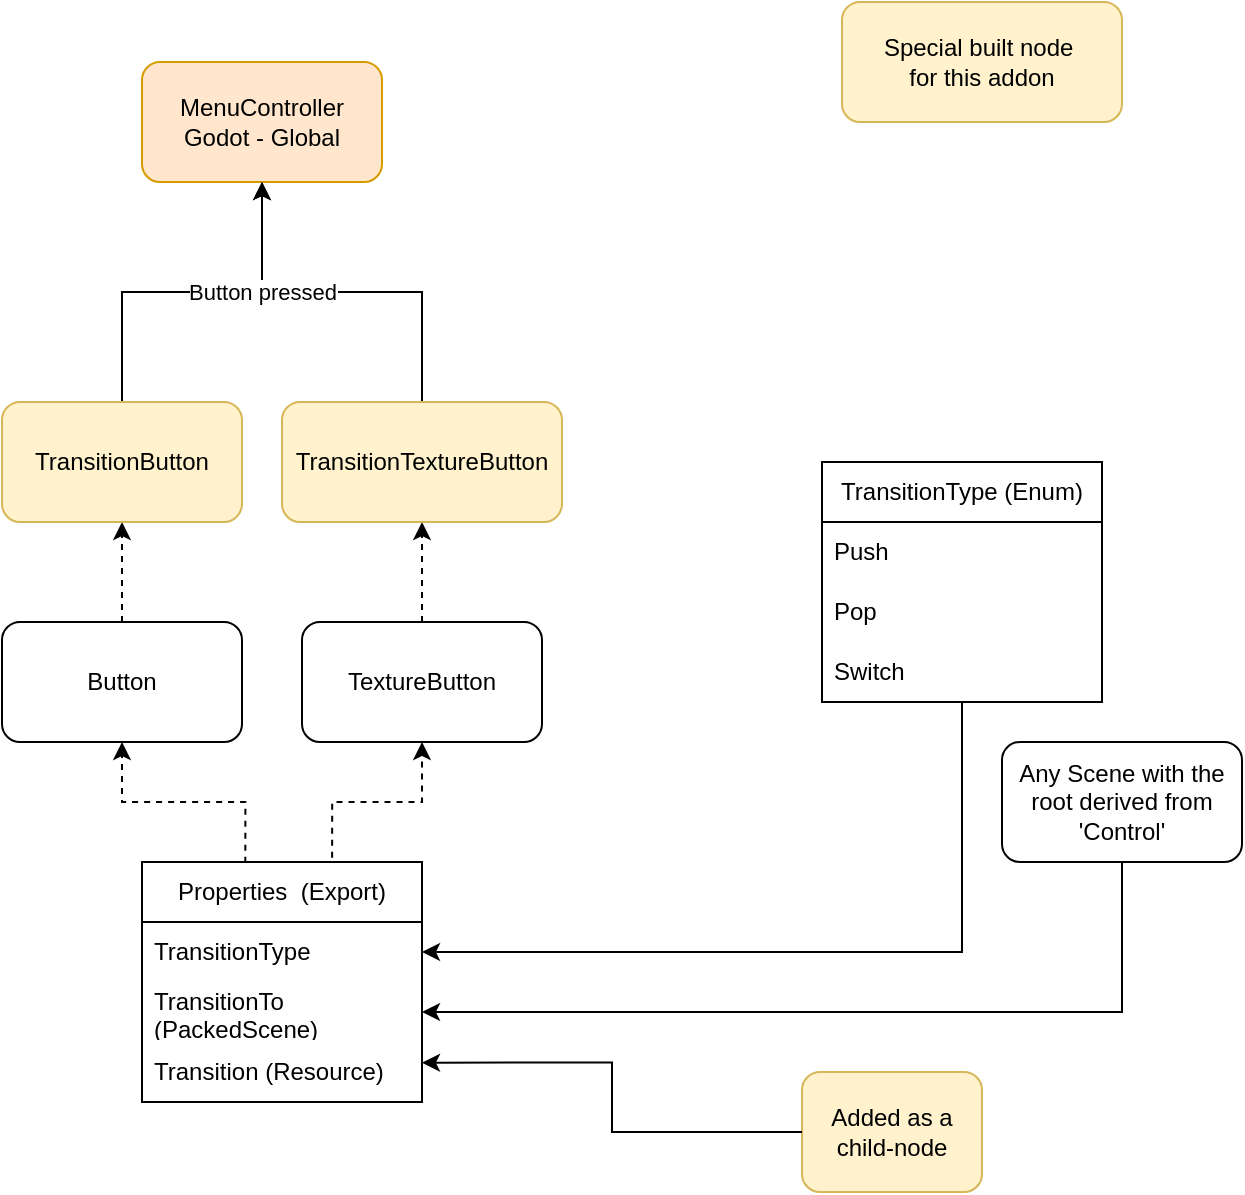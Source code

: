 <mxfile version="24.7.6" pages="5">
  <diagram name="RelationOfNodes" id="iKxuEZNfw2O1NoVfiC6R">
    <mxGraphModel grid="1" page="1" gridSize="10" guides="1" tooltips="1" connect="1" arrows="1" fold="1" pageScale="1" pageWidth="827" pageHeight="1169" math="0" shadow="0">
      <root>
        <mxCell id="0" />
        <mxCell id="1" parent="0" />
        <mxCell id="TVJO6SpJhbvBE_Pmetm3-2" value="&lt;div&gt;MenuController&lt;/div&gt;&lt;div&gt;Godot - Global&lt;br&gt;&lt;/div&gt;" style="rounded=1;whiteSpace=wrap;html=1;fillColor=#ffe6cc;strokeColor=#d79b00;" parent="1" vertex="1">
          <mxGeometry x="250" y="80" width="120" height="60" as="geometry" />
        </mxCell>
        <mxCell id="TVJO6SpJhbvBE_Pmetm3-7" style="edgeStyle=orthogonalEdgeStyle;rounded=0;orthogonalLoop=1;jettySize=auto;html=1;entryX=0.5;entryY=1;entryDx=0;entryDy=0;dashed=1;" parent="1" source="TVJO6SpJhbvBE_Pmetm3-3" target="TVJO6SpJhbvBE_Pmetm3-5" edge="1">
          <mxGeometry relative="1" as="geometry" />
        </mxCell>
        <mxCell id="TVJO6SpJhbvBE_Pmetm3-3" value="&lt;div&gt;Button&lt;/div&gt;" style="rounded=1;whiteSpace=wrap;html=1;" parent="1" vertex="1">
          <mxGeometry x="180" y="360" width="120" height="60" as="geometry" />
        </mxCell>
        <mxCell id="TVJO6SpJhbvBE_Pmetm3-8" style="edgeStyle=orthogonalEdgeStyle;rounded=0;orthogonalLoop=1;jettySize=auto;html=1;dashed=1;" parent="1" source="TVJO6SpJhbvBE_Pmetm3-4" target="TVJO6SpJhbvBE_Pmetm3-6" edge="1">
          <mxGeometry relative="1" as="geometry" />
        </mxCell>
        <mxCell id="TVJO6SpJhbvBE_Pmetm3-4" value="TextureButton" style="rounded=1;whiteSpace=wrap;html=1;" parent="1" vertex="1">
          <mxGeometry x="330" y="360" width="120" height="60" as="geometry" />
        </mxCell>
        <mxCell id="TVJO6SpJhbvBE_Pmetm3-15" style="edgeStyle=orthogonalEdgeStyle;rounded=0;orthogonalLoop=1;jettySize=auto;html=1;entryX=0.5;entryY=1;entryDx=0;entryDy=0;" parent="1" source="TVJO6SpJhbvBE_Pmetm3-5" target="TVJO6SpJhbvBE_Pmetm3-2" edge="1">
          <mxGeometry relative="1" as="geometry" />
        </mxCell>
        <mxCell id="TVJO6SpJhbvBE_Pmetm3-5" value="TransitionButton" style="rounded=1;whiteSpace=wrap;html=1;fillColor=#fff2cc;strokeColor=#d6b656;" parent="1" vertex="1">
          <mxGeometry x="180" y="250" width="120" height="60" as="geometry" />
        </mxCell>
        <mxCell id="TVJO6SpJhbvBE_Pmetm3-16" style="edgeStyle=orthogonalEdgeStyle;rounded=0;orthogonalLoop=1;jettySize=auto;html=1;entryX=0.5;entryY=1;entryDx=0;entryDy=0;" parent="1" source="TVJO6SpJhbvBE_Pmetm3-6" target="TVJO6SpJhbvBE_Pmetm3-2" edge="1">
          <mxGeometry relative="1" as="geometry" />
        </mxCell>
        <mxCell id="TVJO6SpJhbvBE_Pmetm3-17" value="Button pressed" style="edgeLabel;html=1;align=center;verticalAlign=middle;resizable=0;points=[];" parent="TVJO6SpJhbvBE_Pmetm3-16" vertex="1" connectable="0">
          <mxGeometry x="0.044" y="-1" relative="1" as="geometry">
            <mxPoint x="-36" y="1" as="offset" />
          </mxGeometry>
        </mxCell>
        <mxCell id="TVJO6SpJhbvBE_Pmetm3-6" value="TransitionTextureButton" style="rounded=1;whiteSpace=wrap;html=1;fillColor=#fff2cc;strokeColor=#d6b656;" parent="1" vertex="1">
          <mxGeometry x="320" y="250" width="140" height="60" as="geometry" />
        </mxCell>
        <mxCell id="TVJO6SpJhbvBE_Pmetm3-9" value="Properties&amp;nbsp; (Export)" style="swimlane;fontStyle=0;childLayout=stackLayout;horizontal=1;startSize=30;horizontalStack=0;resizeParent=1;resizeParentMax=0;resizeLast=0;collapsible=1;marginBottom=0;whiteSpace=wrap;html=1;" parent="1" vertex="1">
          <mxGeometry x="250" y="480" width="140" height="120" as="geometry" />
        </mxCell>
        <mxCell id="TVJO6SpJhbvBE_Pmetm3-10" value="TransitionType" style="text;strokeColor=none;fillColor=none;align=left;verticalAlign=middle;spacingLeft=4;spacingRight=4;overflow=hidden;points=[[0,0.5],[1,0.5]];portConstraint=eastwest;rotatable=0;whiteSpace=wrap;html=1;" parent="TVJO6SpJhbvBE_Pmetm3-9" vertex="1">
          <mxGeometry y="30" width="140" height="30" as="geometry" />
        </mxCell>
        <mxCell id="TVJO6SpJhbvBE_Pmetm3-11" value="TransitionTo (PackedScene)" style="text;strokeColor=none;fillColor=none;align=left;verticalAlign=middle;spacingLeft=4;spacingRight=4;overflow=hidden;points=[[0,0.5],[1,0.5]];portConstraint=eastwest;rotatable=0;whiteSpace=wrap;html=1;" parent="TVJO6SpJhbvBE_Pmetm3-9" vertex="1">
          <mxGeometry y="60" width="140" height="30" as="geometry" />
        </mxCell>
        <mxCell id="TVJO6SpJhbvBE_Pmetm3-12" value="Transition (Resource)" style="text;strokeColor=none;fillColor=none;align=left;verticalAlign=middle;spacingLeft=4;spacingRight=4;overflow=hidden;points=[[0,0.5],[1,0.5]];portConstraint=eastwest;rotatable=0;whiteSpace=wrap;html=1;" parent="TVJO6SpJhbvBE_Pmetm3-9" vertex="1">
          <mxGeometry y="90" width="140" height="30" as="geometry" />
        </mxCell>
        <mxCell id="TVJO6SpJhbvBE_Pmetm3-13" style="edgeStyle=orthogonalEdgeStyle;rounded=0;orthogonalLoop=1;jettySize=auto;html=1;entryX=0.5;entryY=1;entryDx=0;entryDy=0;dashed=1;exitX=0.369;exitY=0.003;exitDx=0;exitDy=0;exitPerimeter=0;" parent="1" source="TVJO6SpJhbvBE_Pmetm3-9" target="TVJO6SpJhbvBE_Pmetm3-3" edge="1">
          <mxGeometry relative="1" as="geometry">
            <mxPoint x="260" y="450" as="sourcePoint" />
            <mxPoint x="260" y="400" as="targetPoint" />
          </mxGeometry>
        </mxCell>
        <mxCell id="TVJO6SpJhbvBE_Pmetm3-14" style="edgeStyle=orthogonalEdgeStyle;rounded=0;orthogonalLoop=1;jettySize=auto;html=1;entryX=0.5;entryY=1;entryDx=0;entryDy=0;dashed=1;exitX=0.679;exitY=-0.018;exitDx=0;exitDy=0;exitPerimeter=0;" parent="1" source="TVJO6SpJhbvBE_Pmetm3-9" target="TVJO6SpJhbvBE_Pmetm3-4" edge="1">
          <mxGeometry relative="1" as="geometry">
            <mxPoint x="360" y="440" as="sourcePoint" />
            <mxPoint x="360" y="390" as="targetPoint" />
          </mxGeometry>
        </mxCell>
        <mxCell id="TVJO6SpJhbvBE_Pmetm3-22" style="edgeStyle=orthogonalEdgeStyle;rounded=0;orthogonalLoop=1;jettySize=auto;html=1;" parent="1" source="TVJO6SpJhbvBE_Pmetm3-18" target="TVJO6SpJhbvBE_Pmetm3-10" edge="1">
          <mxGeometry relative="1" as="geometry" />
        </mxCell>
        <mxCell id="TVJO6SpJhbvBE_Pmetm3-18" value="TransitionType (Enum)" style="swimlane;fontStyle=0;childLayout=stackLayout;horizontal=1;startSize=30;horizontalStack=0;resizeParent=1;resizeParentMax=0;resizeLast=0;collapsible=1;marginBottom=0;whiteSpace=wrap;html=1;" parent="1" vertex="1">
          <mxGeometry x="590" y="280" width="140" height="120" as="geometry" />
        </mxCell>
        <mxCell id="TVJO6SpJhbvBE_Pmetm3-19" value="&lt;div&gt;Push&lt;/div&gt;" style="text;strokeColor=none;fillColor=none;align=left;verticalAlign=middle;spacingLeft=4;spacingRight=4;overflow=hidden;points=[[0,0.5],[1,0.5]];portConstraint=eastwest;rotatable=0;whiteSpace=wrap;html=1;" parent="TVJO6SpJhbvBE_Pmetm3-18" vertex="1">
          <mxGeometry y="30" width="140" height="30" as="geometry" />
        </mxCell>
        <mxCell id="TVJO6SpJhbvBE_Pmetm3-20" value="Pop" style="text;strokeColor=none;fillColor=none;align=left;verticalAlign=middle;spacingLeft=4;spacingRight=4;overflow=hidden;points=[[0,0.5],[1,0.5]];portConstraint=eastwest;rotatable=0;whiteSpace=wrap;html=1;" parent="TVJO6SpJhbvBE_Pmetm3-18" vertex="1">
          <mxGeometry y="60" width="140" height="30" as="geometry" />
        </mxCell>
        <mxCell id="TVJO6SpJhbvBE_Pmetm3-21" value="Switch" style="text;strokeColor=none;fillColor=none;align=left;verticalAlign=middle;spacingLeft=4;spacingRight=4;overflow=hidden;points=[[0,0.5],[1,0.5]];portConstraint=eastwest;rotatable=0;whiteSpace=wrap;html=1;" parent="TVJO6SpJhbvBE_Pmetm3-18" vertex="1">
          <mxGeometry y="90" width="140" height="30" as="geometry" />
        </mxCell>
        <mxCell id="TVJO6SpJhbvBE_Pmetm3-24" style="edgeStyle=orthogonalEdgeStyle;rounded=0;orthogonalLoop=1;jettySize=auto;html=1;" parent="1" source="TVJO6SpJhbvBE_Pmetm3-23" target="TVJO6SpJhbvBE_Pmetm3-11" edge="1">
          <mxGeometry relative="1" as="geometry" />
        </mxCell>
        <mxCell id="TVJO6SpJhbvBE_Pmetm3-23" value="Any Scene with the root derived from &#39;Control&#39;" style="rounded=1;whiteSpace=wrap;html=1;" parent="1" vertex="1">
          <mxGeometry x="680" y="420" width="120" height="60" as="geometry" />
        </mxCell>
        <mxCell id="TVJO6SpJhbvBE_Pmetm3-25" value="&lt;div&gt;Special built node&amp;nbsp;&lt;/div&gt;&lt;div&gt;for this addon&lt;/div&gt;" style="rounded=1;whiteSpace=wrap;html=1;fillColor=#fff2cc;strokeColor=#d6b656;" parent="1" vertex="1">
          <mxGeometry x="600" y="50" width="140" height="60" as="geometry" />
        </mxCell>
        <mxCell id="m5n6xwrtbQx-6HZyjeRE-1" value="Added as a child-node" style="rounded=1;whiteSpace=wrap;html=1;fillColor=#fff2cc;strokeColor=#d6b656;" vertex="1" parent="1">
          <mxGeometry x="580" y="585" width="90" height="60" as="geometry" />
        </mxCell>
        <mxCell id="m5n6xwrtbQx-6HZyjeRE-2" style="edgeStyle=orthogonalEdgeStyle;rounded=0;orthogonalLoop=1;jettySize=auto;html=1;entryX=1;entryY=0.344;entryDx=0;entryDy=0;entryPerimeter=0;" edge="1" parent="1" source="m5n6xwrtbQx-6HZyjeRE-1" target="TVJO6SpJhbvBE_Pmetm3-12">
          <mxGeometry relative="1" as="geometry" />
        </mxCell>
      </root>
    </mxGraphModel>
  </diagram>
  <diagram name="Flow" id="W1IDKgRX0HpsQwxDYuru">
    <mxGraphModel dx="819" dy="431" grid="1" gridSize="10" guides="1" tooltips="1" connect="1" arrows="1" fold="1" page="1" pageScale="1" pageWidth="827" pageHeight="1169" math="0" shadow="0">
      <root>
        <mxCell id="8_Wzi9dIYf5JuMLY92vr-0" />
        <mxCell id="8_Wzi9dIYf5JuMLY92vr-1" parent="8_Wzi9dIYf5JuMLY92vr-0" />
        <mxCell id="P0LxQzF5MVkVxDQGscoO-4" value="" style="rounded=0;whiteSpace=wrap;html=1;dashed=1;strokeWidth=3;fillColor=#fff2cc;strokeColor=#d6b656;" vertex="1" parent="8_Wzi9dIYf5JuMLY92vr-1">
          <mxGeometry x="400" y="584" width="280" height="46" as="geometry" />
        </mxCell>
        <mxCell id="M5WX9E3il3SHJGs2K32r-5" value="" style="rounded=0;whiteSpace=wrap;html=1;dashed=1;strokeWidth=3;fillColor=#fff2cc;strokeColor=#d6b656;" vertex="1" parent="8_Wzi9dIYf5JuMLY92vr-1">
          <mxGeometry x="400" y="539" width="280" height="46" as="geometry" />
        </mxCell>
        <mxCell id="M5WX9E3il3SHJGs2K32r-6" style="edgeStyle=orthogonalEdgeStyle;rounded=0;orthogonalLoop=1;jettySize=auto;html=1;curved=0;exitX=0.5;exitY=1;exitDx=0;exitDy=0;entryX=0.51;entryY=0.818;entryDx=0;entryDy=0;entryPerimeter=0;" edge="1" source="M5WX9E3il3SHJGs2K32r-8" parent="8_Wzi9dIYf5JuMLY92vr-1">
          <mxGeometry relative="1" as="geometry">
            <mxPoint x="419.024" y="523" as="sourcePoint" />
            <mxPoint x="650" y="565" as="targetPoint" />
            <Array as="points">
              <mxPoint x="649" y="565" />
              <mxPoint x="649" y="565" />
            </Array>
          </mxGeometry>
        </mxCell>
        <mxCell id="M5WX9E3il3SHJGs2K32r-7" value="QueueFree()" style="edgeLabel;html=1;align=center;verticalAlign=middle;resizable=0;points=[];" vertex="1" connectable="0" parent="M5WX9E3il3SHJGs2K32r-6">
          <mxGeometry x="0.143" y="-1" relative="1" as="geometry">
            <mxPoint as="offset" />
          </mxGeometry>
        </mxCell>
        <mxCell id="M5WX9E3il3SHJGs2K32r-8" value="Pop" style="text;html=1;align=left;verticalAlign=middle;whiteSpace=wrap;rounded=0;labelBackgroundColor=none;labelBorderColor=none;textShadow=1;fontSize=16;" vertex="1" parent="8_Wzi9dIYf5JuMLY92vr-1">
          <mxGeometry x="400" y="535" width="50" height="30" as="geometry" />
        </mxCell>
        <mxCell id="M5WX9E3il3SHJGs2K32r-0" value="" style="rounded=0;whiteSpace=wrap;html=1;dashed=1;strokeWidth=3;fillColor=#fff2cc;strokeColor=#d6b656;" vertex="1" parent="8_Wzi9dIYf5JuMLY92vr-1">
          <mxGeometry x="400" y="494" width="280" height="46" as="geometry" />
        </mxCell>
        <mxCell id="8TJlfUQPXleJeoFz5dSI-2" value="" style="rounded=0;whiteSpace=wrap;html=1;dashed=1;strokeWidth=3;fillColor=#fff2cc;strokeColor=#d6b656;" vertex="1" parent="8_Wzi9dIYf5JuMLY92vr-1">
          <mxGeometry x="340" y="250" width="210" height="60" as="geometry" />
        </mxCell>
        <mxCell id="8TJlfUQPXleJeoFz5dSI-3" style="edgeStyle=orthogonalEdgeStyle;rounded=0;orthogonalLoop=1;jettySize=auto;html=1;curved=0;startArrow=block;startFill=1;endArrow=oval;endFill=0;" edge="1" parent="8_Wzi9dIYf5JuMLY92vr-1">
          <mxGeometry relative="1" as="geometry">
            <mxPoint x="418.929" y="263.029" as="sourcePoint" />
            <mxPoint x="532.5" y="263.029" as="targetPoint" />
            <Array as="points">
              <mxPoint x="479" y="263" />
              <mxPoint x="479" y="263" />
            </Array>
          </mxGeometry>
        </mxCell>
        <mxCell id="8TJlfUQPXleJeoFz5dSI-4" value="Get previous Scene" style="edgeLabel;html=1;align=center;verticalAlign=middle;resizable=0;points=[];" vertex="1" connectable="0" parent="8TJlfUQPXleJeoFz5dSI-3">
          <mxGeometry x="0.025" y="-2" relative="1" as="geometry">
            <mxPoint y="1" as="offset" />
          </mxGeometry>
        </mxCell>
        <mxCell id="8TJlfUQPXleJeoFz5dSI-0" value="" style="rounded=0;whiteSpace=wrap;html=1;dashed=1;strokeWidth=3;fillColor=#fff2cc;strokeColor=#d6b656;" vertex="1" parent="8_Wzi9dIYf5JuMLY92vr-1">
          <mxGeometry x="340" y="220" width="210" height="30" as="geometry" />
        </mxCell>
        <mxCell id="8TJlfUQPXleJeoFz5dSI-6" value="Pop" style="text;html=1;align=left;verticalAlign=middle;whiteSpace=wrap;rounded=0;labelBackgroundColor=none;labelBorderColor=none;textShadow=1;fontSize=16;" vertex="1" parent="8_Wzi9dIYf5JuMLY92vr-1">
          <mxGeometry x="340" y="246" width="50" height="30" as="geometry" />
        </mxCell>
        <mxCell id="8_Wzi9dIYf5JuMLY92vr-2" value="Transition" style="shape=umlLifeline;perimeter=lifelinePerimeter;whiteSpace=wrap;html=1;container=1;dropTarget=0;collapsible=0;recursiveResize=0;outlineConnect=0;portConstraint=eastwest;newEdgeStyle={&quot;curved&quot;:0,&quot;rounded&quot;:0};" vertex="1" parent="8_Wzi9dIYf5JuMLY92vr-1">
          <mxGeometry x="210" y="80" width="100" height="410" as="geometry" />
        </mxCell>
        <mxCell id="8_Wzi9dIYf5JuMLY92vr-3" value="" style="html=1;points=[[0,0,0,0,5],[0,1,0,0,-5],[1,0,0,0,5],[1,1,0,0,-5]];perimeter=orthogonalPerimeter;outlineConnect=0;targetShapes=umlLifeline;portConstraint=eastwest;newEdgeStyle={&quot;curved&quot;:0,&quot;rounded&quot;:0};" vertex="1" parent="8_Wzi9dIYf5JuMLY92vr-2">
          <mxGeometry x="44.5" y="308" width="11" height="80" as="geometry" />
        </mxCell>
        <mxCell id="8_Wzi9dIYf5JuMLY92vr-4" style="edgeStyle=orthogonalEdgeStyle;rounded=0;orthogonalLoop=1;jettySize=auto;html=1;curved=0;" edge="1" parent="8_Wzi9dIYf5JuMLY92vr-1" source="8_Wzi9dIYf5JuMLY92vr-6" target="8_Wzi9dIYf5JuMLY92vr-9">
          <mxGeometry relative="1" as="geometry">
            <Array as="points">
              <mxPoint x="160" y="140" />
              <mxPoint x="160" y="140" />
            </Array>
          </mxGeometry>
        </mxCell>
        <mxCell id="8_Wzi9dIYf5JuMLY92vr-5" value="User press" style="edgeLabel;html=1;align=center;verticalAlign=middle;resizable=0;points=[];" vertex="1" connectable="0" parent="8_Wzi9dIYf5JuMLY92vr-4">
          <mxGeometry x="-0.153" y="1" relative="1" as="geometry">
            <mxPoint as="offset" />
          </mxGeometry>
        </mxCell>
        <mxCell id="8_Wzi9dIYf5JuMLY92vr-6" value="" style="shape=umlLifeline;perimeter=lifelinePerimeter;whiteSpace=wrap;html=1;container=1;dropTarget=0;collapsible=0;recursiveResize=0;outlineConnect=0;portConstraint=eastwest;newEdgeStyle={&quot;curved&quot;:0,&quot;rounded&quot;:0};participant=umlActor;" vertex="1" parent="8_Wzi9dIYf5JuMLY92vr-1">
          <mxGeometry x="80" y="70" width="20" height="120" as="geometry" />
        </mxCell>
        <mxCell id="8_Wzi9dIYf5JuMLY92vr-7" style="edgeStyle=orthogonalEdgeStyle;rounded=0;orthogonalLoop=1;jettySize=auto;html=1;curved=0;startArrow=oval;startFill=1;" edge="1" parent="8_Wzi9dIYf5JuMLY92vr-1" source="8_Wzi9dIYf5JuMLY92vr-9" target="8_Wzi9dIYf5JuMLY92vr-14">
          <mxGeometry relative="1" as="geometry">
            <Array as="points">
              <mxPoint x="240" y="160" />
              <mxPoint x="240" y="160" />
            </Array>
          </mxGeometry>
        </mxCell>
        <mxCell id="8_Wzi9dIYf5JuMLY92vr-8" value="TransitionToMenu()" style="edgeLabel;html=1;align=center;verticalAlign=middle;resizable=0;points=[];" vertex="1" connectable="0" parent="8_Wzi9dIYf5JuMLY92vr-7">
          <mxGeometry x="0.031" y="-2" relative="1" as="geometry">
            <mxPoint as="offset" />
          </mxGeometry>
        </mxCell>
        <mxCell id="8_Wzi9dIYf5JuMLY92vr-9" value="Button" style="shape=umlLifeline;perimeter=lifelinePerimeter;whiteSpace=wrap;html=1;container=1;dropTarget=0;collapsible=0;recursiveResize=0;outlineConnect=0;portConstraint=eastwest;newEdgeStyle={&quot;curved&quot;:0,&quot;rounded&quot;:0};" vertex="1" parent="8_Wzi9dIYf5JuMLY92vr-1">
          <mxGeometry x="130" y="70" width="100" height="300" as="geometry" />
        </mxCell>
        <mxCell id="8_Wzi9dIYf5JuMLY92vr-10" style="edgeStyle=orthogonalEdgeStyle;rounded=0;orthogonalLoop=1;jettySize=auto;html=1;curved=0;startArrow=block;startFill=1;endArrow=oval;endFill=0;" edge="1" parent="8_Wzi9dIYf5JuMLY92vr-1">
          <mxGeometry relative="1" as="geometry">
            <mxPoint x="418.929" y="233.029" as="sourcePoint" />
            <mxPoint x="532.5" y="233.029" as="targetPoint" />
            <Array as="points">
              <mxPoint x="479" y="233" />
              <mxPoint x="479" y="233" />
            </Array>
          </mxGeometry>
        </mxCell>
        <mxCell id="8_Wzi9dIYf5JuMLY92vr-11" value="Load/Create Scene" style="edgeLabel;html=1;align=center;verticalAlign=middle;resizable=0;points=[];" vertex="1" connectable="0" parent="8_Wzi9dIYf5JuMLY92vr-10">
          <mxGeometry x="0.025" y="-2" relative="1" as="geometry">
            <mxPoint y="1" as="offset" />
          </mxGeometry>
        </mxCell>
        <mxCell id="8_Wzi9dIYf5JuMLY92vr-12" style="edgeStyle=orthogonalEdgeStyle;rounded=0;orthogonalLoop=1;jettySize=auto;html=1;curved=0;startArrow=classic;startFill=1;endArrow=oval;endFill=0;" edge="1" parent="8_Wzi9dIYf5JuMLY92vr-1">
          <mxGeometry relative="1" as="geometry">
            <mxPoint x="419.024" y="378" as="sourcePoint" />
            <mxPoint x="648.5" y="378" as="targetPoint" />
            <Array as="points">
              <mxPoint x="539" y="378" />
              <mxPoint x="539" y="378" />
            </Array>
          </mxGeometry>
        </mxCell>
        <mxCell id="8_Wzi9dIYf5JuMLY92vr-13" value="Get current active scene" style="edgeLabel;html=1;align=center;verticalAlign=middle;resizable=0;points=[];" vertex="1" connectable="0" parent="8_Wzi9dIYf5JuMLY92vr-12">
          <mxGeometry x="0.169" relative="1" as="geometry">
            <mxPoint as="offset" />
          </mxGeometry>
        </mxCell>
        <mxCell id="8_Wzi9dIYf5JuMLY92vr-14" value="MenuController" style="shape=umlLifeline;perimeter=lifelinePerimeter;whiteSpace=wrap;html=1;container=1;dropTarget=0;collapsible=0;recursiveResize=0;outlineConnect=0;portConstraint=eastwest;newEdgeStyle={&quot;curved&quot;:0,&quot;rounded&quot;:0};" vertex="1" parent="8_Wzi9dIYf5JuMLY92vr-1">
          <mxGeometry x="369" y="70" width="100" height="650" as="geometry" />
        </mxCell>
        <mxCell id="8_Wzi9dIYf5JuMLY92vr-15" value="ToScene" style="shape=umlLifeline;perimeter=lifelinePerimeter;whiteSpace=wrap;html=1;container=1;dropTarget=0;collapsible=0;recursiveResize=0;outlineConnect=0;portConstraint=eastwest;newEdgeStyle={&quot;curved&quot;:0,&quot;rounded&quot;:0};" vertex="1" parent="8_Wzi9dIYf5JuMLY92vr-1">
          <mxGeometry x="483" y="70" width="100" height="600" as="geometry" />
        </mxCell>
        <mxCell id="8_Wzi9dIYf5JuMLY92vr-16" value="FromScene" style="shape=umlLifeline;perimeter=lifelinePerimeter;whiteSpace=wrap;html=1;container=1;dropTarget=0;collapsible=0;recursiveResize=0;outlineConnect=0;portConstraint=eastwest;newEdgeStyle={&quot;curved&quot;:0,&quot;rounded&quot;:0};" vertex="1" parent="8_Wzi9dIYf5JuMLY92vr-1">
          <mxGeometry x="599" y="70" width="100" height="560" as="geometry" />
        </mxCell>
        <mxCell id="8_Wzi9dIYf5JuMLY92vr-17" value="&lt;h1&gt;Flow&lt;/h1&gt;" style="text;html=1;align=center;verticalAlign=middle;whiteSpace=wrap;rounded=0;" vertex="1" parent="8_Wzi9dIYf5JuMLY92vr-1">
          <mxGeometry x="80" y="30" width="490" height="30" as="geometry" />
        </mxCell>
        <mxCell id="8_Wzi9dIYf5JuMLY92vr-18" value="InTransition = true" style="text;html=1;align=center;verticalAlign=middle;resizable=0;points=[];autosize=1;strokeColor=#d79b00;fillColor=#ffe6cc;" vertex="1" parent="8_Wzi9dIYf5JuMLY92vr-1">
          <mxGeometry x="359" y="177" width="120" height="30" as="geometry" />
        </mxCell>
        <mxCell id="8_Wzi9dIYf5JuMLY92vr-19" value="PerformTransition()" style="html=1;verticalAlign=bottom;endArrow=block;curved=0;rounded=0;entryX=0.949;entryY=0.136;entryDx=0;entryDy=0;entryPerimeter=0;" edge="1" parent="8_Wzi9dIYf5JuMLY92vr-1" target="8_Wzi9dIYf5JuMLY92vr-3">
          <mxGeometry relative="1" as="geometry">
            <mxPoint x="418.5" y="398.88" as="sourcePoint" />
          </mxGeometry>
        </mxCell>
        <mxCell id="8_Wzi9dIYf5JuMLY92vr-20" value="return" style="html=1;verticalAlign=bottom;endArrow=open;dashed=1;endSize=8;curved=0;rounded=0;exitX=1.158;exitY=0.932;exitDx=0;exitDy=0;exitPerimeter=0;" edge="1" parent="8_Wzi9dIYf5JuMLY92vr-1" source="8_Wzi9dIYf5JuMLY92vr-3">
          <mxGeometry relative="1" as="geometry">
            <mxPoint x="418.5" y="462.56" as="targetPoint" />
          </mxGeometry>
        </mxCell>
        <mxCell id="8_Wzi9dIYf5JuMLY92vr-21" value="InTransition = false" style="text;html=1;align=center;verticalAlign=middle;resizable=0;points=[];autosize=1;strokeColor=#d79b00;fillColor=#ffe6cc;" vertex="1" parent="8_Wzi9dIYf5JuMLY92vr-1">
          <mxGeometry x="354" y="647" width="130" height="30" as="geometry" />
        </mxCell>
        <mxCell id="8_Wzi9dIYf5JuMLY92vr-22" style="edgeStyle=orthogonalEdgeStyle;rounded=0;orthogonalLoop=1;jettySize=auto;html=1;curved=0;exitX=0.5;exitY=1;exitDx=0;exitDy=0;" edge="1" parent="8_Wzi9dIYf5JuMLY92vr-1" source="M5WX9E3il3SHJGs2K32r-4">
          <mxGeometry relative="1" as="geometry">
            <mxPoint x="419.024" y="478" as="sourcePoint" />
            <mxPoint x="650" y="520" as="targetPoint" />
            <Array as="points">
              <mxPoint x="649" y="520" />
              <mxPoint x="649" y="520" />
            </Array>
          </mxGeometry>
        </mxCell>
        <mxCell id="8_Wzi9dIYf5JuMLY92vr-23" value="RemoveChild" style="edgeLabel;html=1;align=center;verticalAlign=middle;resizable=0;points=[];" vertex="1" connectable="0" parent="8_Wzi9dIYf5JuMLY92vr-22">
          <mxGeometry x="0.143" y="-1" relative="1" as="geometry">
            <mxPoint as="offset" />
          </mxGeometry>
        </mxCell>
        <mxCell id="8TJlfUQPXleJeoFz5dSI-1" value="Push" style="text;html=1;align=left;verticalAlign=middle;whiteSpace=wrap;rounded=0;labelBackgroundColor=none;labelBorderColor=none;textShadow=1;fontSize=16;" vertex="1" parent="8_Wzi9dIYf5JuMLY92vr-1">
          <mxGeometry x="340" y="216" width="50" height="30" as="geometry" />
        </mxCell>
        <mxCell id="8TJlfUQPXleJeoFz5dSI-5" value="AddChild(ToScene)" style="text;html=1;align=center;verticalAlign=middle;resizable=0;points=[];autosize=1;strokeColor=#d79b00;fillColor=#ffe6cc;" vertex="1" parent="8_Wzi9dIYf5JuMLY92vr-1">
          <mxGeometry x="354" y="276" width="130" height="30" as="geometry" />
        </mxCell>
        <mxCell id="M5WX9E3il3SHJGs2K32r-4" value="Push" style="text;html=1;align=left;verticalAlign=middle;whiteSpace=wrap;rounded=0;labelBackgroundColor=none;labelBorderColor=none;textShadow=1;fontSize=16;" vertex="1" parent="8_Wzi9dIYf5JuMLY92vr-1">
          <mxGeometry x="400" y="490" width="50" height="30" as="geometry" />
        </mxCell>
        <mxCell id="P0LxQzF5MVkVxDQGscoO-0" value="" style="rounded=0;whiteSpace=wrap;html=1;dashed=1;strokeWidth=3;fillColor=#fff2cc;strokeColor=#d6b656;" vertex="1" parent="8_Wzi9dIYf5JuMLY92vr-1">
          <mxGeometry x="340" y="310" width="210" height="30" as="geometry" />
        </mxCell>
        <mxCell id="P0LxQzF5MVkVxDQGscoO-1" style="edgeStyle=orthogonalEdgeStyle;rounded=0;orthogonalLoop=1;jettySize=auto;html=1;curved=0;startArrow=block;startFill=1;endArrow=oval;endFill=0;" edge="1" parent="8_Wzi9dIYf5JuMLY92vr-1">
          <mxGeometry relative="1" as="geometry">
            <mxPoint x="418.929" y="323.029" as="sourcePoint" />
            <mxPoint x="532.5" y="323.029" as="targetPoint" />
            <Array as="points">
              <mxPoint x="479" y="323" />
              <mxPoint x="479" y="323" />
            </Array>
          </mxGeometry>
        </mxCell>
        <mxCell id="P0LxQzF5MVkVxDQGscoO-2" value="Load/Create Scene" style="edgeLabel;html=1;align=center;verticalAlign=middle;resizable=0;points=[];" vertex="1" connectable="0" parent="P0LxQzF5MVkVxDQGscoO-1">
          <mxGeometry x="0.025" y="-2" relative="1" as="geometry">
            <mxPoint y="1" as="offset" />
          </mxGeometry>
        </mxCell>
        <mxCell id="P0LxQzF5MVkVxDQGscoO-3" value="Switch" style="text;html=1;align=left;verticalAlign=middle;whiteSpace=wrap;rounded=0;labelBackgroundColor=none;labelBorderColor=none;textShadow=1;fontSize=16;" vertex="1" parent="8_Wzi9dIYf5JuMLY92vr-1">
          <mxGeometry x="340" y="306" width="50" height="30" as="geometry" />
        </mxCell>
        <mxCell id="P0LxQzF5MVkVxDQGscoO-5" style="edgeStyle=orthogonalEdgeStyle;rounded=0;orthogonalLoop=1;jettySize=auto;html=1;curved=0;exitX=0.5;exitY=1;exitDx=0;exitDy=0;entryX=0.51;entryY=0.818;entryDx=0;entryDy=0;entryPerimeter=0;" edge="1" source="P0LxQzF5MVkVxDQGscoO-7" parent="8_Wzi9dIYf5JuMLY92vr-1">
          <mxGeometry relative="1" as="geometry">
            <mxPoint x="419.024" y="568" as="sourcePoint" />
            <mxPoint x="650" y="610" as="targetPoint" />
            <Array as="points">
              <mxPoint x="649" y="610" />
              <mxPoint x="649" y="610" />
            </Array>
          </mxGeometry>
        </mxCell>
        <mxCell id="P0LxQzF5MVkVxDQGscoO-6" value="QueueFree()" style="edgeLabel;html=1;align=center;verticalAlign=middle;resizable=0;points=[];" vertex="1" connectable="0" parent="P0LxQzF5MVkVxDQGscoO-5">
          <mxGeometry x="0.143" y="-1" relative="1" as="geometry">
            <mxPoint as="offset" />
          </mxGeometry>
        </mxCell>
        <mxCell id="P0LxQzF5MVkVxDQGscoO-7" value="Switch" style="text;html=1;align=left;verticalAlign=middle;whiteSpace=wrap;rounded=0;labelBackgroundColor=none;labelBorderColor=none;textShadow=1;fontSize=16;" vertex="1" parent="8_Wzi9dIYf5JuMLY92vr-1">
          <mxGeometry x="400" y="580" width="50" height="30" as="geometry" />
        </mxCell>
      </root>
    </mxGraphModel>
  </diagram>
  <diagram id="CplMbJVwtwVQbg_kabnD" name="TransitionOptions">
    <mxGraphModel grid="1" page="1" gridSize="10" guides="1" tooltips="1" connect="1" arrows="1" fold="1" pageScale="1" pageWidth="827" pageHeight="1169" math="0" shadow="0">
      <root>
        <mxCell id="0" />
        <mxCell id="1" parent="0" />
        <mxCell id="yrKa3n3HxP-yplcQjULw-1" value="&lt;h1&gt;Extra transition options with node-composition&lt;/h1&gt;" style="text;html=1;align=center;verticalAlign=middle;whiteSpace=wrap;rounded=0;" vertex="1" parent="1">
          <mxGeometry x="10" y="28" width="810" height="30" as="geometry" />
        </mxCell>
        <mxCell id="yrKa3n3HxP-yplcQjULw-6" style="edgeStyle=orthogonalEdgeStyle;rounded=0;orthogonalLoop=1;jettySize=auto;html=1;entryX=0;entryY=0.5;entryDx=0;entryDy=0;" edge="1" parent="1" source="yrKa3n3HxP-yplcQjULw-2" target="yrKa3n3HxP-yplcQjULw-3">
          <mxGeometry relative="1" as="geometry" />
        </mxCell>
        <mxCell id="yrKa3n3HxP-yplcQjULw-10" style="edgeStyle=orthogonalEdgeStyle;rounded=0;orthogonalLoop=1;jettySize=auto;html=1;entryX=0;entryY=0.594;entryDx=0;entryDy=0;entryPerimeter=0;" edge="1" parent="1" source="yrKa3n3HxP-yplcQjULw-2" target="yrKa3n3HxP-yplcQjULw-27">
          <mxGeometry relative="1" as="geometry">
            <mxPoint x="190" y="381" as="targetPoint" />
          </mxGeometry>
        </mxCell>
        <mxCell id="yrKa3n3HxP-yplcQjULw-33" style="edgeStyle=orthogonalEdgeStyle;rounded=0;orthogonalLoop=1;jettySize=auto;html=1;entryX=0;entryY=0.5;entryDx=0;entryDy=0;" edge="1" parent="1" source="yrKa3n3HxP-yplcQjULw-2" target="yrKa3n3HxP-yplcQjULw-34">
          <mxGeometry relative="1" as="geometry">
            <mxPoint x="140" y="670" as="targetPoint" />
            <Array as="points">
              <mxPoint x="140" y="645" />
            </Array>
          </mxGeometry>
        </mxCell>
        <mxCell id="yrKa3n3HxP-yplcQjULw-2" value="TransitionButton" style="rounded=1;whiteSpace=wrap;html=1;" vertex="1" parent="1">
          <mxGeometry x="110" y="100" width="120" height="40" as="geometry" />
        </mxCell>
        <mxCell id="yrKa3n3HxP-yplcQjULw-3" value="&lt;div&gt;MoveTransition&lt;/div&gt;" style="rounded=1;whiteSpace=wrap;html=1;" vertex="1" parent="1">
          <mxGeometry x="190" y="160" width="120" height="40" as="geometry" />
        </mxCell>
        <mxCell id="yrKa3n3HxP-yplcQjULw-4" value="FadeTransition" style="rounded=1;whiteSpace=wrap;html=1;" vertex="1" parent="1">
          <mxGeometry x="310" y="160" width="120" height="40" as="geometry" />
        </mxCell>
        <mxCell id="yrKa3n3HxP-yplcQjULw-5" value="&lt;div&gt;InstantTransition&lt;/div&gt;" style="rounded=1;whiteSpace=wrap;html=1;" vertex="1" parent="1">
          <mxGeometry x="430" y="160" width="120" height="40" as="geometry" />
        </mxCell>
        <mxCell id="yrKa3n3HxP-yplcQjULw-20" value="&lt;p style=&quot;margin:0px;margin-top:6px;text-align:center;&quot;&gt;&lt;b&gt;PauseGame&lt;/b&gt;&lt;/p&gt;&lt;hr size=&quot;1&quot; style=&quot;border-style:solid;&quot;&gt;&lt;div&gt;+ TransitionFrom(): &amp;lt;Pause the game&amp;gt;&lt;br&gt;&lt;/div&gt;&lt;div&gt;+ TransitionTo() &amp;lt;UnPause the game&amp;gt;&lt;/div&gt;&lt;div&gt;+ WhenToRun&lt;br&gt;&lt;/div&gt;&lt;p style=&quot;margin:0px;margin-left:8px;&quot;&gt;&lt;/p&gt;" style="align=left;overflow=fill;html=1;dropTarget=0;whiteSpace=wrap;" vertex="1" parent="1">
          <mxGeometry x="200" y="229" width="320" height="101" as="geometry" />
        </mxCell>
        <mxCell id="yrKa3n3HxP-yplcQjULw-21" value="" style="shape=component;jettyWidth=8;jettyHeight=4;" vertex="1" parent="yrKa3n3HxP-yplcQjULw-20">
          <mxGeometry x="1" width="20" height="20" relative="1" as="geometry">
            <mxPoint x="-24" y="4" as="offset" />
          </mxGeometry>
        </mxCell>
        <mxCell id="yrKa3n3HxP-yplcQjULw-24" style="edgeStyle=orthogonalEdgeStyle;rounded=0;orthogonalLoop=1;jettySize=auto;html=1;entryX=1.006;entryY=0.453;entryDx=0;entryDy=0;dashed=1;entryPerimeter=0;" edge="1" parent="1">
          <mxGeometry relative="1" as="geometry">
            <mxPoint x="580" y="280" as="sourcePoint" />
            <mxPoint x="521.92" y="279.753" as="targetPoint" />
            <Array as="points" />
          </mxGeometry>
        </mxCell>
        <mxCell id="yrKa3n3HxP-yplcQjULw-42" style="edgeStyle=orthogonalEdgeStyle;rounded=0;orthogonalLoop=1;jettySize=auto;html=1;entryX=1;entryY=0.5;entryDx=0;entryDy=0;dashed=1;" edge="1" parent="1" source="yrKa3n3HxP-yplcQjULw-22" target="yrKa3n3HxP-yplcQjULw-40">
          <mxGeometry relative="1" as="geometry">
            <Array as="points">
              <mxPoint x="550" y="280" />
              <mxPoint x="550" y="501" />
            </Array>
          </mxGeometry>
        </mxCell>
        <mxCell id="yrKa3n3HxP-yplcQjULw-22" value="&lt;p style=&quot;margin:0px;margin-top:6px;text-align:center;&quot;&gt;&lt;b&gt;TransitionOptions&lt;/b&gt;&lt;/p&gt;&lt;hr size=&quot;1&quot; style=&quot;border-style:solid;&quot;&gt;&lt;p style=&quot;margin:0px;margin-left:8px;&quot;&gt;+ TransitionFrom()&lt;/p&gt;&lt;p style=&quot;margin:0px;margin-left:8px;&quot;&gt;+ TransitionTo()&lt;/p&gt;&lt;p style=&quot;margin:0px;margin-left:8px;&quot;&gt;+ WhenToRun&lt;br&gt;&lt;/p&gt;" style="align=left;overflow=fill;html=1;dropTarget=0;whiteSpace=wrap;" vertex="1" parent="1">
          <mxGeometry x="580" y="230" width="180" height="90" as="geometry" />
        </mxCell>
        <mxCell id="yrKa3n3HxP-yplcQjULw-23" value="" style="shape=component;jettyWidth=8;jettyHeight=4;" vertex="1" parent="yrKa3n3HxP-yplcQjULw-22">
          <mxGeometry x="1" width="20" height="20" relative="1" as="geometry">
            <mxPoint x="-24" y="4" as="offset" />
          </mxGeometry>
        </mxCell>
        <mxCell id="yrKa3n3HxP-yplcQjULw-27" value="&lt;p style=&quot;margin:0px;margin-top:6px;text-align:center;&quot;&gt;&lt;b&gt;QuitGame&lt;/b&gt;&lt;/p&gt;&lt;hr size=&quot;1&quot; style=&quot;border-style:solid;&quot;&gt;&lt;div&gt;+ TransitionFrom(): &amp;lt;Quit the game&amp;gt;&lt;br&gt;&lt;/div&gt;&lt;div&gt;+ TransitionTo() &amp;lt;not used&amp;gt;&lt;br&gt;&lt;/div&gt;&lt;div&gt;+ WhenToRun &amp;lt;Only after FromPageDone&amp;gt;&lt;br&gt;&lt;/div&gt;&lt;p style=&quot;margin:0px;margin-left:8px;&quot;&gt;&lt;/p&gt;" style="align=left;overflow=fill;html=1;dropTarget=0;whiteSpace=wrap;" vertex="1" parent="1">
          <mxGeometry x="200" y="340" width="320" height="101" as="geometry" />
        </mxCell>
        <mxCell id="yrKa3n3HxP-yplcQjULw-28" value="" style="shape=component;jettyWidth=8;jettyHeight=4;" vertex="1" parent="yrKa3n3HxP-yplcQjULw-27">
          <mxGeometry x="1" width="20" height="20" relative="1" as="geometry">
            <mxPoint x="-24" y="4" as="offset" />
          </mxGeometry>
        </mxCell>
        <mxCell id="yrKa3n3HxP-yplcQjULw-29" style="edgeStyle=orthogonalEdgeStyle;rounded=0;orthogonalLoop=1;jettySize=auto;html=1;entryX=0;entryY=0.604;entryDx=0;entryDy=0;entryPerimeter=0;" edge="1" parent="1" source="yrKa3n3HxP-yplcQjULw-2" target="yrKa3n3HxP-yplcQjULw-20">
          <mxGeometry relative="1" as="geometry" />
        </mxCell>
        <mxCell id="yrKa3n3HxP-yplcQjULw-34" value="Disable transition of FromMenu" style="html=1;dropTarget=0;whiteSpace=wrap;" vertex="1" parent="1">
          <mxGeometry x="200" y="630" width="320" height="30" as="geometry" />
        </mxCell>
        <mxCell id="yrKa3n3HxP-yplcQjULw-35" value="" style="shape=module;jettyWidth=8;jettyHeight=4;" vertex="1" parent="yrKa3n3HxP-yplcQjULw-34">
          <mxGeometry x="1" width="20" height="20" relative="1" as="geometry">
            <mxPoint x="-27" y="7" as="offset" />
          </mxGeometry>
        </mxCell>
        <mxCell id="yrKa3n3HxP-yplcQjULw-38" style="edgeStyle=orthogonalEdgeStyle;rounded=0;orthogonalLoop=1;jettySize=auto;html=1;entryX=1;entryY=0.5;entryDx=0;entryDy=0;dashed=1;" edge="1" parent="1" source="yrKa3n3HxP-yplcQjULw-36" target="yrKa3n3HxP-yplcQjULw-34">
          <mxGeometry relative="1" as="geometry" />
        </mxCell>
        <mxCell id="yrKa3n3HxP-yplcQjULw-36" value="&lt;p style=&quot;margin:0px;margin-top:6px;text-align:center;&quot;&gt;&lt;b&gt;DisableOption&lt;/b&gt;&lt;/p&gt;&lt;hr size=&quot;1&quot; style=&quot;border-style:solid;&quot;&gt;" style="align=left;overflow=fill;html=1;dropTarget=0;whiteSpace=wrap;" vertex="1" parent="1">
          <mxGeometry x="570" y="620" width="180" height="50" as="geometry" />
        </mxCell>
        <mxCell id="yrKa3n3HxP-yplcQjULw-37" value="" style="shape=component;jettyWidth=8;jettyHeight=4;" vertex="1" parent="yrKa3n3HxP-yplcQjULw-36">
          <mxGeometry x="1" width="20" height="20" relative="1" as="geometry">
            <mxPoint x="-24" y="4" as="offset" />
          </mxGeometry>
        </mxCell>
        <mxCell id="yrKa3n3HxP-yplcQjULw-39" style="edgeStyle=orthogonalEdgeStyle;rounded=0;orthogonalLoop=1;jettySize=auto;html=1;entryX=1;entryY=0.5;entryDx=0;entryDy=0;dashed=1;exitX=0;exitY=0.556;exitDx=0;exitDy=0;exitPerimeter=0;" edge="1" parent="1" source="yrKa3n3HxP-yplcQjULw-22" target="yrKa3n3HxP-yplcQjULw-27">
          <mxGeometry relative="1" as="geometry">
            <mxPoint x="590" y="285" as="sourcePoint" />
            <mxPoint x="532" y="285" as="targetPoint" />
            <Array as="points">
              <mxPoint x="550" y="280" />
              <mxPoint x="550" y="391" />
            </Array>
          </mxGeometry>
        </mxCell>
        <mxCell id="yrKa3n3HxP-yplcQjULw-40" value="&lt;p style=&quot;margin:0px;margin-top:6px;text-align:center;&quot;&gt;&lt;b&gt;CoverScreen&lt;/b&gt;&lt;/p&gt;&lt;hr size=&quot;1&quot; style=&quot;border-style:solid;&quot;&gt;&lt;div&gt;+ TransitionFrom(): &amp;lt;Fade in a semitransparent plane&amp;gt;&lt;br&gt;&lt;/div&gt;&lt;div&gt;+ TransitionTo() &amp;lt;Fade out a semitransparent plane&amp;gt;&lt;br&gt;&lt;/div&gt;&lt;div&gt;+ WhenToRun&lt;br&gt;&lt;/div&gt;&lt;p style=&quot;margin:0px;margin-left:8px;&quot;&gt;&lt;/p&gt;" style="align=left;overflow=fill;html=1;dropTarget=0;whiteSpace=wrap;" vertex="1" parent="1">
          <mxGeometry x="200" y="450" width="320" height="101" as="geometry" />
        </mxCell>
        <mxCell id="yrKa3n3HxP-yplcQjULw-41" value="" style="shape=component;jettyWidth=8;jettyHeight=4;" vertex="1" parent="yrKa3n3HxP-yplcQjULw-40">
          <mxGeometry x="1" width="20" height="20" relative="1" as="geometry">
            <mxPoint x="-24" y="4" as="offset" />
          </mxGeometry>
        </mxCell>
        <mxCell id="yrKa3n3HxP-yplcQjULw-43" style="edgeStyle=orthogonalEdgeStyle;rounded=0;orthogonalLoop=1;jettySize=auto;html=1;entryX=0;entryY=0.594;entryDx=0;entryDy=0;entryPerimeter=0;" edge="1" parent="1" source="yrKa3n3HxP-yplcQjULw-2" target="yrKa3n3HxP-yplcQjULw-40">
          <mxGeometry relative="1" as="geometry" />
        </mxCell>
      </root>
    </mxGraphModel>
  </diagram>
  <diagram id="H6VCM9rkzvEjiYDD5jLO" name="TransitionOptionFlow">
    <mxGraphModel grid="1" page="1" gridSize="10" guides="1" tooltips="1" connect="1" arrows="1" fold="1" pageScale="1" pageWidth="827" pageHeight="1169" math="0" shadow="0">
      <root>
        <mxCell id="0" />
        <mxCell id="1" parent="0" />
        <mxCell id="CPVKuuxMwk3hCAHTmc0U-1" value="&lt;div align=&quot;left&quot;&gt;&lt;b&gt;Game&lt;/b&gt;&lt;/div&gt;" style="rounded=0;whiteSpace=wrap;html=1;fillColor=#dae8fc;strokeColor=#6c8ebf;align=left;labelPosition=center;verticalLabelPosition=middle;verticalAlign=middle;horizontal=1;" vertex="1" parent="1">
          <mxGeometry x="130" y="70" width="240" height="160" as="geometry" />
        </mxCell>
        <mxCell id="CPVKuuxMwk3hCAHTmc0U-4" value="&lt;div align=&quot;left&quot;&gt;&lt;b&gt;FromMenu&lt;/b&gt;&lt;/div&gt;&lt;div&gt;(HUD)&lt;br&gt;&lt;/div&gt;" style="rounded=1;whiteSpace=wrap;html=1;align=left;fillColor=#d5e8d4;strokeColor=#82b366;" vertex="1" parent="1">
          <mxGeometry x="180" y="110" width="240" height="180" as="geometry" />
        </mxCell>
        <mxCell id="CPVKuuxMwk3hCAHTmc0U-5" value="&lt;div&gt;&lt;b&gt;TransitionOption&lt;br&gt;&lt;/b&gt;&lt;/div&gt;&lt;div&gt;(CoverScreen)&lt;/div&gt;" style="rounded=1;whiteSpace=wrap;html=1;align=left;fillColor=#647687;strokeColor=#314354;fontColor=#ffffff;" vertex="1" parent="1">
          <mxGeometry x="250" y="150" width="240" height="180" as="geometry" />
        </mxCell>
        <mxCell id="CPVKuuxMwk3hCAHTmc0U-6" value="&lt;div&gt;&lt;b&gt;ToMenu&lt;/b&gt;&lt;/div&gt;&lt;div&gt;(Pause Menu)&lt;b&gt;&lt;br&gt;&lt;/b&gt;&lt;/div&gt;" style="rounded=1;whiteSpace=wrap;html=1;align=left;fillColor=#d5e8d4;strokeColor=#82b366;" vertex="1" parent="1">
          <mxGeometry x="360" y="184" width="240" height="180" as="geometry" />
        </mxCell>
        <mxCell id="CPVKuuxMwk3hCAHTmc0U-8" style="edgeStyle=orthogonalEdgeStyle;rounded=0;orthogonalLoop=1;jettySize=auto;html=1;entryX=-0.007;entryY=0.231;entryDx=0;entryDy=0;entryPerimeter=0;" edge="1" parent="1" source="CPVKuuxMwk3hCAHTmc0U-7" target="CPVKuuxMwk3hCAHTmc0U-9">
          <mxGeometry relative="1" as="geometry">
            <mxPoint x="230" y="470" as="targetPoint" />
          </mxGeometry>
        </mxCell>
        <mxCell id="CPVKuuxMwk3hCAHTmc0U-10" value="&lt;div&gt;TransitionTo&lt;/div&gt;&lt;div&gt;(Push)&lt;/div&gt;" style="edgeLabel;html=1;align=center;verticalAlign=middle;resizable=0;points=[];" vertex="1" connectable="0" parent="CPVKuuxMwk3hCAHTmc0U-8">
          <mxGeometry x="0.006" y="-1" relative="1" as="geometry">
            <mxPoint as="offset" />
          </mxGeometry>
        </mxCell>
        <mxCell id="CPVKuuxMwk3hCAHTmc0U-7" value="&lt;div align=&quot;left&quot;&gt;&lt;b&gt;FromMenu&lt;/b&gt;&lt;/div&gt;&lt;div&gt;(HUD)&lt;br&gt;&lt;/div&gt;" style="rounded=1;whiteSpace=wrap;html=1;align=left;fillColor=#d5e8d4;strokeColor=#82b366;" vertex="1" parent="1">
          <mxGeometry x="60" y="420" width="100" height="70" as="geometry" />
        </mxCell>
        <mxCell id="CPVKuuxMwk3hCAHTmc0U-16" style="edgeStyle=orthogonalEdgeStyle;rounded=0;orthogonalLoop=1;jettySize=auto;html=1;entryX=0;entryY=0.5;entryDx=0;entryDy=0;exitX=1.015;exitY=0.313;exitDx=0;exitDy=0;exitPerimeter=0;" edge="1" parent="1" source="SrEQ-w8Tzjgz04323CKw-15" target="CPVKuuxMwk3hCAHTmc0U-15">
          <mxGeometry relative="1" as="geometry">
            <mxPoint x="390" y="930" as="sourcePoint" />
            <Array as="points">
              <mxPoint x="440" y="879" />
              <mxPoint x="440" y="930" />
            </Array>
          </mxGeometry>
        </mxCell>
        <mxCell id="CPVKuuxMwk3hCAHTmc0U-17" value="TransitionFrom" style="edgeLabel;html=1;align=center;verticalAlign=middle;resizable=0;points=[];" vertex="1" connectable="0" parent="CPVKuuxMwk3hCAHTmc0U-16">
          <mxGeometry x="0.162" y="-2" relative="1" as="geometry">
            <mxPoint x="2" y="-23" as="offset" />
          </mxGeometry>
        </mxCell>
        <mxCell id="CPVKuuxMwk3hCAHTmc0U-9" value="MenuController" style="rounded=1;whiteSpace=wrap;html=1;" vertex="1" parent="1">
          <mxGeometry x="260" y="425" width="120" height="125" as="geometry" />
        </mxCell>
        <mxCell id="CPVKuuxMwk3hCAHTmc0U-11" value="" style="endArrow=classic;html=1;rounded=0;entryX=0.792;entryY=0.111;entryDx=0;entryDy=0;entryPerimeter=0;" edge="1" parent="1" target="CPVKuuxMwk3hCAHTmc0U-5">
          <mxGeometry width="50" height="50" relative="1" as="geometry">
            <mxPoint x="590" y="120" as="sourcePoint" />
            <mxPoint x="620" y="110" as="targetPoint" />
          </mxGeometry>
        </mxCell>
        <mxCell id="CPVKuuxMwk3hCAHTmc0U-12" value="One or more" style="text;html=1;align=center;verticalAlign=middle;whiteSpace=wrap;rounded=0;" vertex="1" parent="1">
          <mxGeometry x="580" y="100" width="90" height="30" as="geometry" />
        </mxCell>
        <mxCell id="CPVKuuxMwk3hCAHTmc0U-13" value="&lt;b&gt;Send&lt;/b&gt;: TransitionButton and TransitionToPath" style="text;html=1;align=center;verticalAlign=middle;whiteSpace=wrap;rounded=0;" vertex="1" parent="1">
          <mxGeometry x="180" y="364" width="150" height="30" as="geometry" />
        </mxCell>
        <mxCell id="CPVKuuxMwk3hCAHTmc0U-14" value="" style="endArrow=classic;html=1;rounded=0;exitX=0.5;exitY=1;exitDx=0;exitDy=0;dashed=1;" edge="1" parent="1" source="CPVKuuxMwk3hCAHTmc0U-13">
          <mxGeometry width="50" height="50" relative="1" as="geometry">
            <mxPoint x="200" y="460" as="sourcePoint" />
            <mxPoint x="220" y="440" as="targetPoint" />
          </mxGeometry>
        </mxCell>
        <mxCell id="CPVKuuxMwk3hCAHTmc0U-15" value="" style="rounded=1;whiteSpace=wrap;html=1;align=left;fillColor=#647687;strokeColor=#314354;fontColor=#ffffff;glass=0;opacity=20;" vertex="1" parent="1">
          <mxGeometry x="500" y="900" width="110" height="60" as="geometry" />
        </mxCell>
        <mxCell id="SrEQ-w8Tzjgz04323CKw-1" value="&lt;div&gt;&lt;b&gt;ToMenu&lt;/b&gt;&lt;/div&gt;&lt;div&gt;(Pause Menu)&lt;b&gt;&lt;br&gt;&lt;/b&gt;&lt;/div&gt;" style="rounded=1;whiteSpace=wrap;html=1;align=left;fillColor=#d5e8d4;strokeColor=#82b366;" vertex="1" parent="1">
          <mxGeometry x="490" y="500" width="110" height="50" as="geometry" />
        </mxCell>
        <mxCell id="SrEQ-w8Tzjgz04323CKw-2" style="edgeStyle=orthogonalEdgeStyle;rounded=0;orthogonalLoop=1;jettySize=auto;html=1;entryX=0.017;entryY=0.66;entryDx=0;entryDy=0;entryPerimeter=0;" edge="1" parent="1" source="CPVKuuxMwk3hCAHTmc0U-9" target="SrEQ-w8Tzjgz04323CKw-1">
          <mxGeometry relative="1" as="geometry">
            <Array as="points">
              <mxPoint x="410" y="533" />
              <mxPoint x="410" y="533" />
            </Array>
          </mxGeometry>
        </mxCell>
        <mxCell id="SrEQ-w8Tzjgz04323CKw-3" value="Transition" style="edgeLabel;html=1;align=center;verticalAlign=middle;resizable=0;points=[];" vertex="1" connectable="0" parent="SrEQ-w8Tzjgz04323CKw-2">
          <mxGeometry x="0.125" relative="1" as="geometry">
            <mxPoint as="offset" />
          </mxGeometry>
        </mxCell>
        <mxCell id="SrEQ-w8Tzjgz04323CKw-4" value="&lt;div&gt;&lt;b&gt;TransitionOption&lt;br&gt;&lt;/b&gt;&lt;/div&gt;&lt;div&gt;(CoverScreen)&lt;/div&gt;" style="rounded=1;whiteSpace=wrap;html=1;align=left;fillColor=#647687;strokeColor=#314354;fontColor=#ffffff;glass=0;opacity=20;" vertex="1" parent="1">
          <mxGeometry x="510" y="905" width="110" height="60" as="geometry" />
        </mxCell>
        <mxCell id="SrEQ-w8Tzjgz04323CKw-9" style="rounded=0;orthogonalLoop=1;jettySize=auto;html=1;entryX=0.25;entryY=1;entryDx=0;entryDy=0;dashed=1;fillColor=#fa6800;strokeColor=#C73500;strokeWidth=3;" edge="1" parent="1" source="SrEQ-w8Tzjgz04323CKw-5" target="SrEQ-w8Tzjgz04323CKw-1">
          <mxGeometry relative="1" as="geometry" />
        </mxCell>
        <mxCell id="SrEQ-w8Tzjgz04323CKw-5" value="StackMenu" style="swimlane;fontStyle=0;childLayout=stackLayout;horizontal=1;startSize=30;horizontalStack=0;resizeParent=1;resizeParentMax=0;resizeLast=0;collapsible=1;marginBottom=0;whiteSpace=wrap;html=1;" vertex="1" parent="1">
          <mxGeometry x="480" y="620" width="180" height="90" as="geometry" />
        </mxCell>
        <mxCell id="SrEQ-w8Tzjgz04323CKw-6" value="ToMenu, null" style="text;strokeColor=none;fillColor=none;align=left;verticalAlign=middle;spacingLeft=4;spacingRight=4;overflow=hidden;points=[[0,0.5],[1,0.5]];portConstraint=eastwest;rotatable=0;whiteSpace=wrap;html=1;" vertex="1" parent="SrEQ-w8Tzjgz04323CKw-5">
          <mxGeometry y="30" width="180" height="30" as="geometry" />
        </mxCell>
        <mxCell id="SrEQ-w8Tzjgz04323CKw-7" value="FromMenu, [[TransitionButton]]" style="text;strokeColor=none;fillColor=none;align=left;verticalAlign=middle;spacingLeft=4;spacingRight=4;overflow=hidden;points=[[0,0.5],[1,0.5]];portConstraint=eastwest;rotatable=0;whiteSpace=wrap;html=1;" vertex="1" parent="SrEQ-w8Tzjgz04323CKw-5">
          <mxGeometry y="60" width="180" height="30" as="geometry" />
        </mxCell>
        <mxCell id="SrEQ-w8Tzjgz04323CKw-10" style="rounded=0;orthogonalLoop=1;jettySize=auto;html=1;dashed=1;fillColor=#fa6800;strokeColor=#C73500;strokeWidth=3;" edge="1" parent="1" source="SrEQ-w8Tzjgz04323CKw-11" target="CPVKuuxMwk3hCAHTmc0U-7">
          <mxGeometry relative="1" as="geometry">
            <mxPoint x="48" y="520" as="targetPoint" />
          </mxGeometry>
        </mxCell>
        <mxCell id="SrEQ-w8Tzjgz04323CKw-11" value="StackMenu" style="swimlane;fontStyle=0;childLayout=stackLayout;horizontal=1;startSize=30;horizontalStack=0;resizeParent=1;resizeParentMax=0;resizeLast=0;collapsible=1;marginBottom=0;whiteSpace=wrap;html=1;" vertex="1" parent="1">
          <mxGeometry x="15" y="300" width="180" height="60" as="geometry" />
        </mxCell>
        <mxCell id="SrEQ-w8Tzjgz04323CKw-13" value="FromMenu, null" style="text;strokeColor=none;fillColor=none;align=left;verticalAlign=middle;spacingLeft=4;spacingRight=4;overflow=hidden;points=[[0,0.5],[1,0.5]];portConstraint=eastwest;rotatable=0;whiteSpace=wrap;html=1;" vertex="1" parent="SrEQ-w8Tzjgz04323CKw-11">
          <mxGeometry y="30" width="180" height="30" as="geometry" />
        </mxCell>
        <mxCell id="SrEQ-w8Tzjgz04323CKw-14" value="&lt;div&gt;&lt;b&gt;ToMenu&lt;/b&gt;&lt;/div&gt;&lt;div&gt;(Pause Menu)&lt;b&gt;&lt;br&gt;&lt;/b&gt;&lt;/div&gt;" style="rounded=1;whiteSpace=wrap;html=1;align=left;fillColor=#d5e8d4;strokeColor=#82b366;" vertex="1" parent="1">
          <mxGeometry x="500" y="840" width="110" height="50" as="geometry" />
        </mxCell>
        <mxCell id="SrEQ-w8Tzjgz04323CKw-15" value="MenuController" style="rounded=1;whiteSpace=wrap;html=1;" vertex="1" parent="1">
          <mxGeometry x="280" y="840" width="120" height="125" as="geometry" />
        </mxCell>
        <mxCell id="SrEQ-w8Tzjgz04323CKw-16" style="rounded=0;orthogonalLoop=1;jettySize=auto;html=1;entryX=0.456;entryY=0.02;entryDx=0;entryDy=0;dashed=1;fillColor=#fa6800;strokeColor=#C73500;strokeWidth=3;entryPerimeter=0;exitX=0.437;exitY=1.119;exitDx=0;exitDy=0;exitPerimeter=0;" edge="1" parent="1" source="SrEQ-w8Tzjgz04323CKw-7" target="SrEQ-w8Tzjgz04323CKw-14">
          <mxGeometry relative="1" as="geometry">
            <mxPoint x="559" y="630" as="sourcePoint" />
            <mxPoint x="528" y="560" as="targetPoint" />
          </mxGeometry>
        </mxCell>
        <mxCell id="SrEQ-w8Tzjgz04323CKw-17" style="edgeStyle=orthogonalEdgeStyle;rounded=0;orthogonalLoop=1;jettySize=auto;html=1;entryX=1.004;entryY=0.205;entryDx=0;entryDy=0;entryPerimeter=0;" edge="1" parent="1" source="SrEQ-w8Tzjgz04323CKw-14" target="SrEQ-w8Tzjgz04323CKw-15">
          <mxGeometry relative="1" as="geometry" />
        </mxCell>
        <mxCell id="SrEQ-w8Tzjgz04323CKw-18" value="TransitionTo (Pop)" style="edgeLabel;html=1;align=center;verticalAlign=middle;resizable=0;points=[];" vertex="1" connectable="0" parent="SrEQ-w8Tzjgz04323CKw-17">
          <mxGeometry x="-0.129" y="-2" relative="1" as="geometry">
            <mxPoint as="offset" />
          </mxGeometry>
        </mxCell>
        <mxCell id="SrEQ-w8Tzjgz04323CKw-19" style="rounded=0;orthogonalLoop=1;jettySize=auto;html=1;dashed=1;fillColor=#fa6800;strokeColor=#C73500;strokeWidth=3;startArrow=classic;startFill=1;endArrow=none;endFill=0;" edge="1" parent="1" source="SrEQ-w8Tzjgz04323CKw-20">
          <mxGeometry relative="1" as="geometry">
            <mxPoint x="318" y="500" as="targetPoint" />
          </mxGeometry>
        </mxCell>
        <mxCell id="SrEQ-w8Tzjgz04323CKw-22" value="Add received transitionButton" style="edgeLabel;html=1;align=center;verticalAlign=middle;resizable=0;points=[];" vertex="1" connectable="0" parent="SrEQ-w8Tzjgz04323CKw-19">
          <mxGeometry x="-0.279" y="2" relative="1" as="geometry">
            <mxPoint as="offset" />
          </mxGeometry>
        </mxCell>
        <mxCell id="SrEQ-w8Tzjgz04323CKw-20" value="StackMenu" style="swimlane;fontStyle=0;childLayout=stackLayout;horizontal=1;startSize=30;horizontalStack=0;resizeParent=1;resizeParentMax=0;resizeLast=0;collapsible=1;marginBottom=0;whiteSpace=wrap;html=1;" vertex="1" parent="1">
          <mxGeometry x="220" y="600" width="180" height="60" as="geometry" />
        </mxCell>
        <mxCell id="SrEQ-w8Tzjgz04323CKw-21" value="FromMenu, [[TransitionButton]]" style="text;strokeColor=none;fillColor=none;align=left;verticalAlign=middle;spacingLeft=4;spacingRight=4;overflow=hidden;points=[[0,0.5],[1,0.5]];portConstraint=eastwest;rotatable=0;whiteSpace=wrap;html=1;" vertex="1" parent="SrEQ-w8Tzjgz04323CKw-20">
          <mxGeometry y="30" width="180" height="30" as="geometry" />
        </mxCell>
        <mxCell id="SrEQ-w8Tzjgz04323CKw-23" value="StackMenu" style="swimlane;fontStyle=0;childLayout=stackLayout;horizontal=1;startSize=30;horizontalStack=0;resizeParent=1;resizeParentMax=0;resizeLast=0;collapsible=1;marginBottom=0;whiteSpace=wrap;html=1;" vertex="1" parent="1">
          <mxGeometry x="240" y="690" width="180" height="90" as="geometry" />
        </mxCell>
        <mxCell id="SrEQ-w8Tzjgz04323CKw-24" value="ToMenu, [[TransitionButton]]" style="text;strokeColor=none;fillColor=none;align=left;verticalAlign=middle;spacingLeft=4;spacingRight=4;overflow=hidden;points=[[0,0.5],[1,0.5]];portConstraint=eastwest;rotatable=0;whiteSpace=wrap;html=1;" vertex="1" parent="SrEQ-w8Tzjgz04323CKw-23">
          <mxGeometry y="30" width="180" height="30" as="geometry" />
        </mxCell>
        <mxCell id="SrEQ-w8Tzjgz04323CKw-25" value="FromMenu, [[TransitionButton]]" style="text;strokeColor=none;fillColor=none;align=left;verticalAlign=middle;spacingLeft=4;spacingRight=4;overflow=hidden;points=[[0,0.5],[1,0.5]];portConstraint=eastwest;rotatable=0;whiteSpace=wrap;html=1;" vertex="1" parent="SrEQ-w8Tzjgz04323CKw-23">
          <mxGeometry y="60" width="180" height="30" as="geometry" />
        </mxCell>
        <mxCell id="SrEQ-w8Tzjgz04323CKw-26" style="rounded=0;orthogonalLoop=1;jettySize=auto;html=1;entryX=0.5;entryY=0.32;entryDx=0;entryDy=0;dashed=1;fillColor=#fa6800;strokeColor=#C73500;strokeWidth=3;entryPerimeter=0;exitX=0.437;exitY=1.119;exitDx=0;exitDy=0;exitPerimeter=0;startArrow=classic;startFill=1;endArrow=none;endFill=0;" edge="1" parent="1" source="SrEQ-w8Tzjgz04323CKw-25" target="SrEQ-w8Tzjgz04323CKw-15">
          <mxGeometry relative="1" as="geometry">
            <mxPoint x="319" y="700" as="sourcePoint" />
            <mxPoint x="310" y="831" as="targetPoint" />
          </mxGeometry>
        </mxCell>
        <mxCell id="SrEQ-w8Tzjgz04323CKw-28" value="Add received transitionButton" style="edgeLabel;html=1;align=center;verticalAlign=middle;resizable=0;points=[];" vertex="1" connectable="0" parent="SrEQ-w8Tzjgz04323CKw-26">
          <mxGeometry x="-0.178" y="2" relative="1" as="geometry">
            <mxPoint as="offset" />
          </mxGeometry>
        </mxCell>
        <mxCell id="SrEQ-w8Tzjgz04323CKw-29" style="edgeStyle=orthogonalEdgeStyle;rounded=0;orthogonalLoop=1;jettySize=auto;html=1;entryX=1.006;entryY=0.418;entryDx=0;entryDy=0;exitX=0;exitY=0.32;exitDx=0;exitDy=0;exitPerimeter=0;entryPerimeter=0;" edge="1" target="SrEQ-w8Tzjgz04323CKw-32" parent="1">
          <mxGeometry relative="1" as="geometry">
            <mxPoint x="280" y="946" as="sourcePoint" />
            <mxPoint x="180" y="945.35" as="targetPoint" />
          </mxGeometry>
        </mxCell>
        <mxCell id="SrEQ-w8Tzjgz04323CKw-30" value="TransitionTo" style="edgeLabel;html=1;align=center;verticalAlign=middle;resizable=0;points=[];" vertex="1" connectable="0" parent="SrEQ-w8Tzjgz04323CKw-29">
          <mxGeometry x="0.162" y="-2" relative="1" as="geometry">
            <mxPoint x="8" y="2" as="offset" />
          </mxGeometry>
        </mxCell>
        <mxCell id="SrEQ-w8Tzjgz04323CKw-31" value="" style="rounded=1;whiteSpace=wrap;html=1;align=left;fillColor=#647687;strokeColor=#314354;fontColor=#ffffff;" vertex="1" parent="1">
          <mxGeometry x="60" y="916" width="110" height="60" as="geometry" />
        </mxCell>
        <mxCell id="SrEQ-w8Tzjgz04323CKw-32" value="&lt;div&gt;&lt;b&gt;TransitionOption&lt;br&gt;&lt;/b&gt;&lt;/div&gt;&lt;div&gt;(CoverScreen)&lt;/div&gt;" style="rounded=1;whiteSpace=wrap;html=1;align=left;fillColor=#647687;strokeColor=#314354;fontColor=#ffffff;" vertex="1" parent="1">
          <mxGeometry x="70" y="921" width="110" height="60" as="geometry" />
        </mxCell>
        <mxCell id="SrEQ-w8Tzjgz04323CKw-33" style="edgeStyle=orthogonalEdgeStyle;rounded=0;orthogonalLoop=1;jettySize=auto;html=1;entryX=1.006;entryY=0.418;entryDx=0;entryDy=0;entryPerimeter=0;" edge="1" parent="1" target="SrEQ-w8Tzjgz04323CKw-36" source="CPVKuuxMwk3hCAHTmc0U-9">
          <mxGeometry relative="1" as="geometry">
            <mxPoint x="260" y="530" as="sourcePoint" />
            <mxPoint x="160" y="529.35" as="targetPoint" />
            <Array as="points">
              <mxPoint x="210" y="470" />
              <mxPoint x="210" y="530" />
            </Array>
          </mxGeometry>
        </mxCell>
        <mxCell id="SrEQ-w8Tzjgz04323CKw-34" value="TransitionFrom" style="edgeLabel;html=1;align=center;verticalAlign=middle;resizable=0;points=[];" vertex="1" connectable="0" parent="SrEQ-w8Tzjgz04323CKw-33">
          <mxGeometry x="0.162" y="-2" relative="1" as="geometry">
            <mxPoint x="8" y="-15" as="offset" />
          </mxGeometry>
        </mxCell>
        <mxCell id="SrEQ-w8Tzjgz04323CKw-35" value="" style="rounded=1;whiteSpace=wrap;html=1;align=left;fillColor=#647687;strokeColor=#314354;fontColor=#ffffff;" vertex="1" parent="1">
          <mxGeometry x="40" y="500" width="110" height="60" as="geometry" />
        </mxCell>
        <mxCell id="SrEQ-w8Tzjgz04323CKw-36" value="&lt;div&gt;&lt;b&gt;TransitionOption&lt;br&gt;&lt;/b&gt;&lt;/div&gt;&lt;div&gt;(CoverScreen)&lt;/div&gt;" style="rounded=1;whiteSpace=wrap;html=1;align=left;fillColor=#647687;strokeColor=#314354;fontColor=#ffffff;" vertex="1" parent="1">
          <mxGeometry x="50" y="505" width="110" height="60" as="geometry" />
        </mxCell>
        <mxCell id="SrEQ-w8Tzjgz04323CKw-38" style="edgeStyle=orthogonalEdgeStyle;rounded=0;orthogonalLoop=1;jettySize=auto;html=1;entryX=0.5;entryY=1;entryDx=0;entryDy=0;dashed=1;" edge="1" parent="1" source="SrEQ-w8Tzjgz04323CKw-37" target="SrEQ-w8Tzjgz04323CKw-4">
          <mxGeometry relative="1" as="geometry" />
        </mxCell>
        <mxCell id="SrEQ-w8Tzjgz04323CKw-37" value="Only applicable&amp;nbsp;&amp;nbsp; if&amp;nbsp; ToMenu also have TransitionOptions" style="text;html=1;align=center;verticalAlign=middle;whiteSpace=wrap;rounded=0;" vertex="1" parent="1">
          <mxGeometry x="500" y="990" width="130" height="50" as="geometry" />
        </mxCell>
        <mxCell id="SrEQ-w8Tzjgz04323CKw-39" value="&lt;div align=&quot;left&quot;&gt;&lt;b&gt;FromMenu&lt;/b&gt;&lt;/div&gt;&lt;div&gt;(HUD)&lt;br&gt;&lt;/div&gt;" style="rounded=1;whiteSpace=wrap;html=1;align=left;fillColor=#d5e8d4;strokeColor=#82b366;" vertex="1" parent="1">
          <mxGeometry x="60" y="820" width="100" height="70" as="geometry" />
        </mxCell>
        <mxCell id="SrEQ-w8Tzjgz04323CKw-40" style="edgeStyle=orthogonalEdgeStyle;rounded=0;orthogonalLoop=1;jettySize=auto;html=1;entryX=0;entryY=0.32;entryDx=0;entryDy=0;startArrow=classic;startFill=1;endArrow=none;endFill=0;entryPerimeter=0;" edge="1" source="SrEQ-w8Tzjgz04323CKw-39" parent="1" target="SrEQ-w8Tzjgz04323CKw-15">
          <mxGeometry relative="1" as="geometry">
            <mxPoint x="280" y="758.75" as="targetPoint" />
            <Array as="points">
              <mxPoint x="220" y="855" />
              <mxPoint x="220" y="930" />
              <mxPoint x="280" y="930" />
            </Array>
          </mxGeometry>
        </mxCell>
        <mxCell id="SrEQ-w8Tzjgz04323CKw-41" value="&lt;div&gt;Transition&lt;/div&gt;" style="edgeLabel;html=1;align=center;verticalAlign=middle;resizable=0;points=[];" vertex="1" connectable="0" parent="SrEQ-w8Tzjgz04323CKw-40">
          <mxGeometry x="0.006" y="-1" relative="1" as="geometry">
            <mxPoint as="offset" />
          </mxGeometry>
        </mxCell>
        <mxCell id="SrEQ-w8Tzjgz04323CKw-42" value="When the menus&amp;nbsp; TransitionOptions are called is determined&amp;nbsp; by " style="text;html=1;align=center;verticalAlign=middle;whiteSpace=wrap;rounded=0;" vertex="1" parent="1">
          <mxGeometry x="310" y="1040" width="60" height="30" as="geometry" />
        </mxCell>
      </root>
    </mxGraphModel>
  </diagram>
  <diagram id="WZIIO_JZExYn0QdGctAv" name="TransitionOptionSetUnset">
    <mxGraphModel dx="1195" dy="628" grid="1" gridSize="10" guides="1" tooltips="1" connect="1" arrows="1" fold="1" page="1" pageScale="1" pageWidth="827" pageHeight="1169" math="0" shadow="0">
      <root>
        <mxCell id="0" />
        <mxCell id="1" parent="0" />
        <mxCell id="R_KTMWfppF2SagQqjste-1" value="BeforeAllTransition" style="rounded=1;whiteSpace=wrap;html=1;fillColor=#d5e8d4;strokeColor=#82b366;" vertex="1" parent="1">
          <mxGeometry x="100" y="110" width="120" height="60" as="geometry" />
        </mxCell>
        <mxCell id="R_KTMWfppF2SagQqjste-5" value="&lt;h1 style=&quot;font-size: 60px;&quot;&gt;&lt;font style=&quot;font-size: 60px;&quot;&gt;Transition&lt;/font&gt;&lt;/h1&gt;" style="html=1;shadow=0;dashed=0;align=center;verticalAlign=middle;shape=mxgraph.arrows2.arrow;dy=0.6;dx=40;notch=0;rotation=90;" vertex="1" parent="1">
          <mxGeometry x="139" y="230" width="550" height="285" as="geometry" />
        </mxCell>
        <mxCell id="R_KTMWfppF2SagQqjste-6" value="&lt;h2&gt;From Menu&lt;/h2&gt;" style="text;html=1;align=center;verticalAlign=middle;whiteSpace=wrap;rounded=0;" vertex="1" parent="1">
          <mxGeometry x="90" y="60" width="140" height="20" as="geometry" />
        </mxCell>
        <mxCell id="R_KTMWfppF2SagQqjste-7" value="&lt;h2&gt;To Menu&lt;/h2&gt;" style="text;html=1;align=center;verticalAlign=middle;whiteSpace=wrap;rounded=0;" vertex="1" parent="1">
          <mxGeometry x="580" y="60" width="140" height="20" as="geometry" />
        </mxCell>
        <mxCell id="R_KTMWfppF2SagQqjste-8" style="edgeStyle=orthogonalEdgeStyle;rounded=0;orthogonalLoop=1;jettySize=auto;html=1;entryX=0.081;entryY=0.698;entryDx=0;entryDy=0;entryPerimeter=0;" edge="1" parent="1" source="R_KTMWfppF2SagQqjste-1" target="R_KTMWfppF2SagQqjste-5">
          <mxGeometry relative="1" as="geometry">
            <Array as="points">
              <mxPoint x="230" y="142" />
              <mxPoint x="230" y="142" />
            </Array>
          </mxGeometry>
        </mxCell>
        <mxCell id="R_KTMWfppF2SagQqjste-9" value="AfterAllTransition" style="rounded=1;whiteSpace=wrap;html=1;fillColor=#f8cecc;strokeColor=#b85450;" vertex="1" parent="1">
          <mxGeometry x="100" y="515" width="120" height="60" as="geometry" />
        </mxCell>
        <mxCell id="R_KTMWfppF2SagQqjste-10" style="edgeStyle=orthogonalEdgeStyle;rounded=0;orthogonalLoop=1;jettySize=auto;html=1;entryX=0.081;entryY=0.698;entryDx=0;entryDy=0;entryPerimeter=0;" edge="1" parent="1" source="R_KTMWfppF2SagQqjste-9">
          <mxGeometry relative="1" as="geometry">
            <mxPoint x="358" y="547" as="targetPoint" />
            <Array as="points">
              <mxPoint x="230" y="547" />
              <mxPoint x="230" y="547" />
            </Array>
          </mxGeometry>
        </mxCell>
        <mxCell id="R_KTMWfppF2SagQqjste-11" value="AfterPageToTransition" style="rounded=1;whiteSpace=wrap;html=1;fillColor=#dae8fc;strokeColor=#6c8ebf;" vertex="1" parent="1">
          <mxGeometry x="100" y="361" width="140" height="60" as="geometry" />
        </mxCell>
        <mxCell id="R_KTMWfppF2SagQqjste-12" style="edgeStyle=orthogonalEdgeStyle;rounded=0;orthogonalLoop=1;jettySize=auto;html=1;entryX=0.081;entryY=0.698;entryDx=0;entryDy=0;entryPerimeter=0;" edge="1" parent="1" source="R_KTMWfppF2SagQqjste-11">
          <mxGeometry relative="1" as="geometry">
            <mxPoint x="358" y="393" as="targetPoint" />
            <Array as="points">
              <mxPoint x="230" y="393" />
              <mxPoint x="230" y="393" />
            </Array>
          </mxGeometry>
        </mxCell>
        <mxCell id="R_KTMWfppF2SagQqjste-13" value="AfterPageFromTransition" style="rounded=1;whiteSpace=wrap;html=1;fillColor=#fff2cc;strokeColor=#d6b656;" vertex="1" parent="1">
          <mxGeometry x="100" y="220" width="140" height="60" as="geometry" />
        </mxCell>
        <mxCell id="R_KTMWfppF2SagQqjste-14" style="edgeStyle=orthogonalEdgeStyle;rounded=0;orthogonalLoop=1;jettySize=auto;html=1;entryX=0.081;entryY=0.698;entryDx=0;entryDy=0;entryPerimeter=0;" edge="1" parent="1" source="R_KTMWfppF2SagQqjste-13">
          <mxGeometry relative="1" as="geometry">
            <mxPoint x="358" y="252" as="targetPoint" />
            <Array as="points">
              <mxPoint x="230" y="252" />
              <mxPoint x="230" y="252" />
            </Array>
          </mxGeometry>
        </mxCell>
        <mxCell id="R_KTMWfppF2SagQqjste-15" value="AfterAllTransition" style="rounded=1;whiteSpace=wrap;html=1;fillColor=#f8cecc;strokeColor=#b85450;" vertex="1" parent="1">
          <mxGeometry x="630" y="110" width="120" height="60" as="geometry" />
        </mxCell>
        <mxCell id="R_KTMWfppF2SagQqjste-16" style="edgeStyle=orthogonalEdgeStyle;rounded=0;orthogonalLoop=1;jettySize=auto;html=1;entryX=0.07;entryY=0.304;entryDx=0;entryDy=0;entryPerimeter=0;" edge="1" parent="1" source="R_KTMWfppF2SagQqjste-15" target="R_KTMWfppF2SagQqjste-5">
          <mxGeometry relative="1" as="geometry">
            <Array as="points">
              <mxPoint x="610" y="136" />
              <mxPoint x="610" y="136" />
            </Array>
          </mxGeometry>
        </mxCell>
        <mxCell id="R_KTMWfppF2SagQqjste-17" value="BeforeAllTransition" style="rounded=1;whiteSpace=wrap;html=1;fillColor=#d5e8d4;strokeColor=#82b366;" vertex="1" parent="1">
          <mxGeometry x="630" y="515" width="120" height="60" as="geometry" />
        </mxCell>
        <mxCell id="R_KTMWfppF2SagQqjste-18" style="edgeStyle=orthogonalEdgeStyle;rounded=0;orthogonalLoop=1;jettySize=auto;html=1;entryX=0.812;entryY=0.296;entryDx=0;entryDy=0;entryPerimeter=0;" edge="1" parent="1" source="R_KTMWfppF2SagQqjste-17" target="R_KTMWfppF2SagQqjste-5">
          <mxGeometry relative="1" as="geometry" />
        </mxCell>
      </root>
    </mxGraphModel>
  </diagram>
</mxfile>
